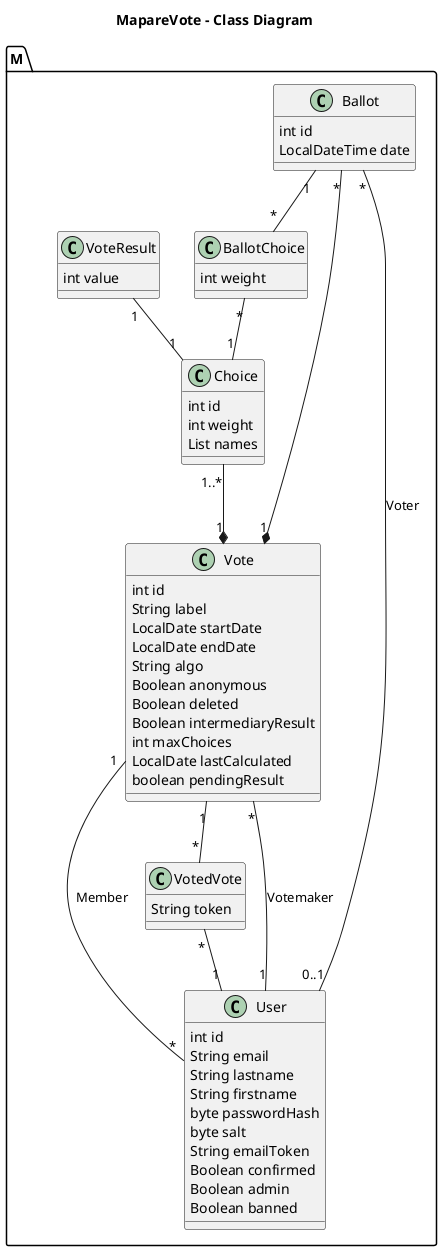 @startuml

title MapareVote - Class Diagram

package M {
    class Vote {
        int id
        String label
        LocalDate startDate
        LocalDate endDate
        String algo
        Boolean anonymous
        Boolean deleted
        Boolean intermediaryResult
        int maxChoices
        LocalDate lastCalculated
        boolean pendingResult
    }
    
    class Choice {
        int id
        int weight
        List names
    }
    
    class Ballot {
        int id
        LocalDateTime date
    }
    
    class User {
        int id
        String email
        String lastname
        String firstname
        byte passwordHash
        byte salt
        String emailToken
        Boolean confirmed
        Boolean admin
        Boolean banned
    }
    
    class VotedVote {
        String token
    }
    
    class BallotChoice {
        int weight
    }
    class VoteResult {
        int value
    }
}


Choice "1..*" --* "1" Vote
Ballot "*" --* "1" Vote
Ballot "1" -- "*" BallotChoice
BallotChoice "*" -- "1" Choice
Ballot "*" -- "0..1" User:Voter
Vote "*" --- "1" User:Votemaker
Vote "1" -- "*" User:Member
Vote "1"-- "*" VotedVote
VotedVote "*" -- "1" User
VoteResult "1" -- "1" Choice

@enduml
